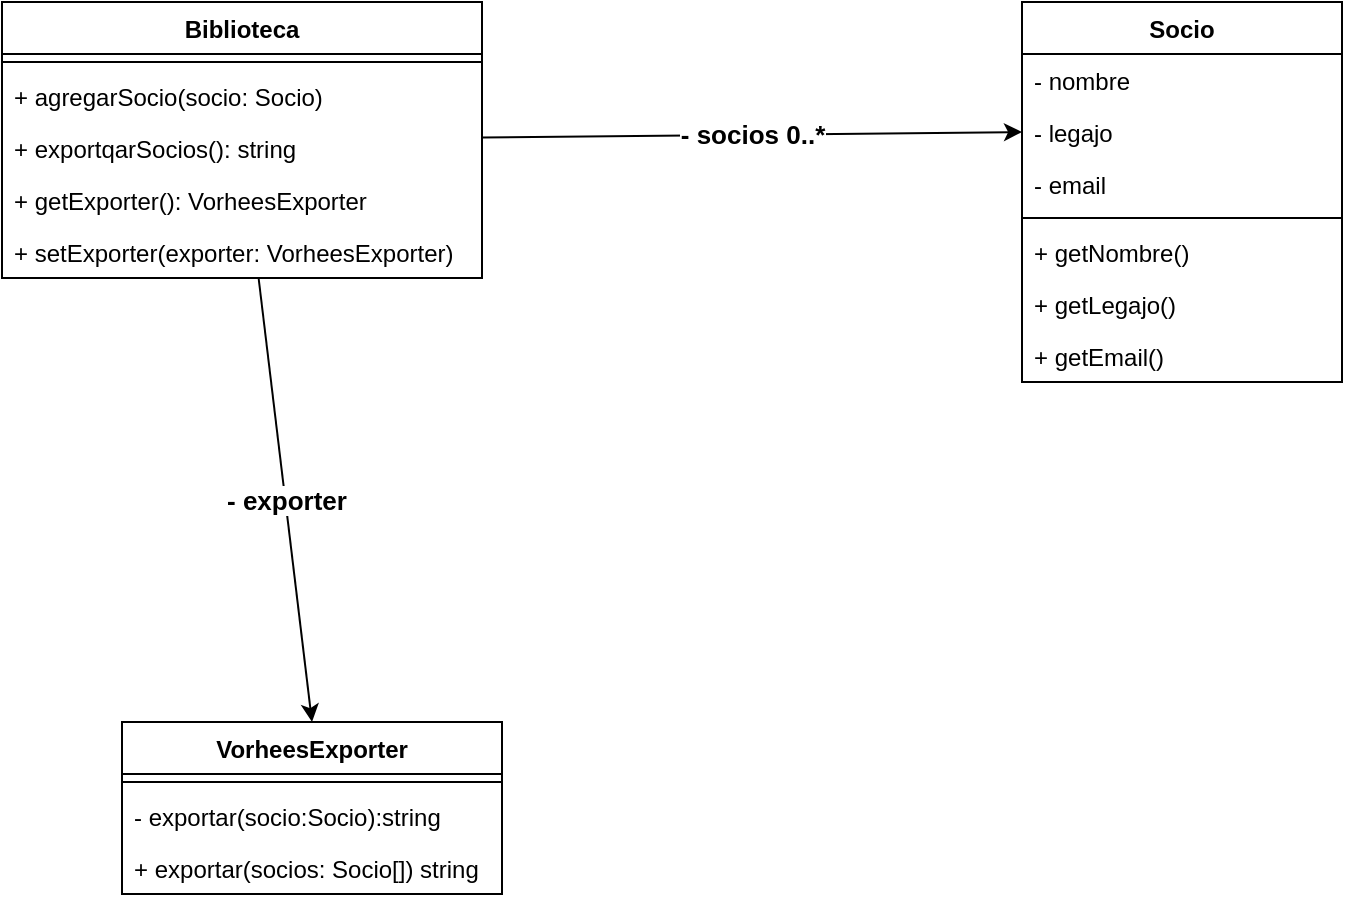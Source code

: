 <mxfile>
    <diagram id="u2wwolVqARAETb3lKkT-" name="Página-1">
        <mxGraphModel dx="644" dy="530" grid="1" gridSize="10" guides="1" tooltips="1" connect="1" arrows="1" fold="1" page="1" pageScale="1" pageWidth="827" pageHeight="1169" math="0" shadow="0">
            <root>
                <mxCell id="0"/>
                <mxCell id="1" parent="0"/>
                <mxCell id="18" value="- socios 0..*" style="edgeStyle=none;html=1;entryX=0;entryY=0.5;entryDx=0;entryDy=0;fontSize=13;fontStyle=1" parent="1" source="2" target="16" edge="1">
                    <mxGeometry relative="1" as="geometry"/>
                </mxCell>
                <mxCell id="19" value="- exporter" style="edgeStyle=none;html=1;entryX=0.5;entryY=0;entryDx=0;entryDy=0;fontSize=13;fontStyle=1" parent="1" source="2" target="6" edge="1">
                    <mxGeometry relative="1" as="geometry"/>
                </mxCell>
                <mxCell id="2" value="Biblioteca" style="swimlane;fontStyle=1;align=center;verticalAlign=top;childLayout=stackLayout;horizontal=1;startSize=26;horizontalStack=0;resizeParent=1;resizeParentMax=0;resizeLast=0;collapsible=1;marginBottom=0;fontSize=12;" parent="1" vertex="1">
                    <mxGeometry x="40" y="40" width="240" height="138" as="geometry"/>
                </mxCell>
                <mxCell id="4" value="" style="line;strokeWidth=1;fillColor=none;align=left;verticalAlign=middle;spacingTop=-1;spacingLeft=3;spacingRight=3;rotatable=0;labelPosition=right;points=[];portConstraint=eastwest;fontSize=12;" parent="2" vertex="1">
                    <mxGeometry y="26" width="240" height="8" as="geometry"/>
                </mxCell>
                <mxCell id="5" value="+ agregarSocio(socio: Socio)" style="text;strokeColor=none;fillColor=none;align=left;verticalAlign=top;spacingLeft=4;spacingRight=4;overflow=hidden;rotatable=0;points=[[0,0.5],[1,0.5]];portConstraint=eastwest;fontSize=12;" parent="2" vertex="1">
                    <mxGeometry y="34" width="240" height="26" as="geometry"/>
                </mxCell>
                <mxCell id="20" value="+ exportqarSocios(): string" style="text;strokeColor=none;fillColor=none;align=left;verticalAlign=top;spacingLeft=4;spacingRight=4;overflow=hidden;rotatable=0;points=[[0,0.5],[1,0.5]];portConstraint=eastwest;fontSize=12;" parent="2" vertex="1">
                    <mxGeometry y="60" width="240" height="26" as="geometry"/>
                </mxCell>
                <mxCell id="21" value="+ getExporter(): VorheesExporter" style="text;strokeColor=none;fillColor=none;align=left;verticalAlign=top;spacingLeft=4;spacingRight=4;overflow=hidden;rotatable=0;points=[[0,0.5],[1,0.5]];portConstraint=eastwest;fontSize=12;" parent="2" vertex="1">
                    <mxGeometry y="86" width="240" height="26" as="geometry"/>
                </mxCell>
                <mxCell id="22" value="+ setExporter(exporter: VorheesExporter)" style="text;strokeColor=none;fillColor=none;align=left;verticalAlign=top;spacingLeft=4;spacingRight=4;overflow=hidden;rotatable=0;points=[[0,0.5],[1,0.5]];portConstraint=eastwest;fontSize=12;" parent="2" vertex="1">
                    <mxGeometry y="112" width="240" height="26" as="geometry"/>
                </mxCell>
                <mxCell id="6" value="VorheesExporter" style="swimlane;fontStyle=1;align=center;verticalAlign=top;childLayout=stackLayout;horizontal=1;startSize=26;horizontalStack=0;resizeParent=1;resizeParentMax=0;resizeLast=0;collapsible=1;marginBottom=0;fontSize=12;" parent="1" vertex="1">
                    <mxGeometry x="100" y="400" width="190" height="86" as="geometry"/>
                </mxCell>
                <mxCell id="8" value="" style="line;strokeWidth=1;fillColor=none;align=left;verticalAlign=middle;spacingTop=-1;spacingLeft=3;spacingRight=3;rotatable=0;labelPosition=right;points=[];portConstraint=eastwest;fontSize=12;" parent="6" vertex="1">
                    <mxGeometry y="26" width="190" height="8" as="geometry"/>
                </mxCell>
                <mxCell id="9" value="- exportar(socio:Socio):string" style="text;strokeColor=none;fillColor=none;align=left;verticalAlign=top;spacingLeft=4;spacingRight=4;overflow=hidden;rotatable=0;points=[[0,0.5],[1,0.5]];portConstraint=eastwest;fontSize=12;" parent="6" vertex="1">
                    <mxGeometry y="34" width="190" height="26" as="geometry"/>
                </mxCell>
                <mxCell id="15" value="+ exportar(socios: Socio[]) string" style="text;strokeColor=none;fillColor=none;align=left;verticalAlign=top;spacingLeft=4;spacingRight=4;overflow=hidden;rotatable=0;points=[[0,0.5],[1,0.5]];portConstraint=eastwest;fontSize=12;" parent="6" vertex="1">
                    <mxGeometry y="60" width="190" height="26" as="geometry"/>
                </mxCell>
                <mxCell id="10" value="Socio" style="swimlane;fontStyle=1;align=center;verticalAlign=top;childLayout=stackLayout;horizontal=1;startSize=26;horizontalStack=0;resizeParent=1;resizeParentMax=0;resizeLast=0;collapsible=1;marginBottom=0;fontSize=12;" parent="1" vertex="1">
                    <mxGeometry x="550" y="40" width="160" height="190" as="geometry"/>
                </mxCell>
                <mxCell id="11" value="- nombre" style="text;strokeColor=none;fillColor=none;align=left;verticalAlign=top;spacingLeft=4;spacingRight=4;overflow=hidden;rotatable=0;points=[[0,0.5],[1,0.5]];portConstraint=eastwest;fontSize=12;" parent="10" vertex="1">
                    <mxGeometry y="26" width="160" height="26" as="geometry"/>
                </mxCell>
                <mxCell id="16" value="- legajo" style="text;strokeColor=none;fillColor=none;align=left;verticalAlign=top;spacingLeft=4;spacingRight=4;overflow=hidden;rotatable=0;points=[[0,0.5],[1,0.5]];portConstraint=eastwest;fontSize=12;" parent="10" vertex="1">
                    <mxGeometry y="52" width="160" height="26" as="geometry"/>
                </mxCell>
                <mxCell id="13" value="- email" style="text;strokeColor=none;fillColor=none;align=left;verticalAlign=top;spacingLeft=4;spacingRight=4;overflow=hidden;rotatable=0;points=[[0,0.5],[1,0.5]];portConstraint=eastwest;fontSize=12;" parent="10" vertex="1">
                    <mxGeometry y="78" width="160" height="26" as="geometry"/>
                </mxCell>
                <mxCell id="12" value="" style="line;strokeWidth=1;fillColor=none;align=left;verticalAlign=middle;spacingTop=-1;spacingLeft=3;spacingRight=3;rotatable=0;labelPosition=right;points=[];portConstraint=eastwest;fontSize=12;" parent="10" vertex="1">
                    <mxGeometry y="104" width="160" height="8" as="geometry"/>
                </mxCell>
                <mxCell id="23" value="+ getNombre()" style="text;strokeColor=none;fillColor=none;align=left;verticalAlign=top;spacingLeft=4;spacingRight=4;overflow=hidden;rotatable=0;points=[[0,0.5],[1,0.5]];portConstraint=eastwest;fontSize=12;" parent="10" vertex="1">
                    <mxGeometry y="112" width="160" height="26" as="geometry"/>
                </mxCell>
                <mxCell id="24" value="+ getLegajo()" style="text;strokeColor=none;fillColor=none;align=left;verticalAlign=top;spacingLeft=4;spacingRight=4;overflow=hidden;rotatable=0;points=[[0,0.5],[1,0.5]];portConstraint=eastwest;fontSize=12;" parent="10" vertex="1">
                    <mxGeometry y="138" width="160" height="26" as="geometry"/>
                </mxCell>
                <mxCell id="25" value="+ getEmail()" style="text;strokeColor=none;fillColor=none;align=left;verticalAlign=top;spacingLeft=4;spacingRight=4;overflow=hidden;rotatable=0;points=[[0,0.5],[1,0.5]];portConstraint=eastwest;fontSize=12;" parent="10" vertex="1">
                    <mxGeometry y="164" width="160" height="26" as="geometry"/>
                </mxCell>
            </root>
        </mxGraphModel>
    </diagram>
    <diagram id="U-AKV9pHRdxwAijXKVDc" name="Página-2">
        <mxGraphModel dx="644" dy="530" grid="1" gridSize="10" guides="1" tooltips="1" connect="1" arrows="1" fold="1" page="1" pageScale="1" pageWidth="827" pageHeight="1169" math="0" shadow="0">
            <root>
                <mxCell id="ARMddJbQPuGgVM3o0gNS-0"/>
                <mxCell id="ARMddJbQPuGgVM3o0gNS-1" parent="ARMddJbQPuGgVM3o0gNS-0"/>
                <mxCell id="jIgIupFeCMF2DxUE9KCU-28" style="edgeStyle=none;html=1;endArrow=block;endFill=0;endSize=11;entryX=0.478;entryY=1.135;entryDx=0;entryDy=0;entryPerimeter=0;" parent="ARMddJbQPuGgVM3o0gNS-1" source="jIgIupFeCMF2DxUE9KCU-19" target="dZUBDx8BrvBs0M9-IEx3-11" edge="1">
                    <mxGeometry relative="1" as="geometry">
                        <mxPoint x="187.528" y="376" as="targetPoint"/>
                    </mxGeometry>
                </mxCell>
                <mxCell id="8zDMZIuEjyAzHtf3uXkh-4" style="edgeStyle=none;html=1;entryX=0;entryY=0.25;entryDx=0;entryDy=0;" parent="ARMddJbQPuGgVM3o0gNS-1" source="jIgIupFeCMF2DxUE9KCU-19" target="8zDMZIuEjyAzHtf3uXkh-0" edge="1">
                    <mxGeometry relative="1" as="geometry"/>
                </mxCell>
                <mxCell id="jIgIupFeCMF2DxUE9KCU-19" value="&lt;&lt;adapter&gt;&gt;&#10;JSONAdapter" style="swimlane;fontStyle=1;align=center;verticalAlign=top;childLayout=stackLayout;horizontal=1;startSize=40;horizontalStack=0;resizeParent=1;resizeParentMax=0;resizeLast=0;collapsible=1;marginBottom=0;" parent="ARMddJbQPuGgVM3o0gNS-1" vertex="1">
                    <mxGeometry x="60" y="440" width="260" height="100" as="geometry"/>
                </mxCell>
                <mxCell id="jIgIupFeCMF2DxUE9KCU-21" value="" style="line;strokeWidth=1;fillColor=none;align=left;verticalAlign=middle;spacingTop=-1;spacingLeft=3;spacingRight=3;rotatable=0;labelPosition=right;points=[];portConstraint=eastwest;" parent="jIgIupFeCMF2DxUE9KCU-19" vertex="1">
                    <mxGeometry y="40" width="260" height="8" as="geometry"/>
                </mxCell>
                <mxCell id="-jp-h8Isy5gx-Tryq9v--0" value="- exportar(socio:Socio):string" style="text;strokeColor=none;fillColor=none;align=left;verticalAlign=top;spacingLeft=4;spacingRight=4;overflow=hidden;rotatable=0;points=[[0,0.5],[1,0.5]];portConstraint=eastwest;" parent="jIgIupFeCMF2DxUE9KCU-19" vertex="1">
                    <mxGeometry y="48" width="260" height="26" as="geometry"/>
                </mxCell>
                <mxCell id="jIgIupFeCMF2DxUE9KCU-23" value="+ exportar(socios: Socio[]) : string" style="text;strokeColor=none;fillColor=none;align=left;verticalAlign=top;spacingLeft=4;spacingRight=4;overflow=hidden;rotatable=0;points=[[0,0.5],[1,0.5]];portConstraint=eastwest;" parent="jIgIupFeCMF2DxUE9KCU-19" vertex="1">
                    <mxGeometry y="74" width="260" height="26" as="geometry"/>
                </mxCell>
                <mxCell id="8zDMZIuEjyAzHtf3uXkh-0" value="&lt;&lt;adaptee&gt;&gt;&#10;JSON.simple&#10;" style="swimlane;fontStyle=1;align=center;verticalAlign=top;childLayout=stackLayout;horizontal=1;startSize=34;horizontalStack=0;resizeParent=1;resizeParentMax=0;resizeLast=0;collapsible=1;marginBottom=0;" parent="ARMddJbQPuGgVM3o0gNS-1" vertex="1">
                    <mxGeometry x="430" y="469" width="260" height="42" as="geometry"/>
                </mxCell>
                <mxCell id="8zDMZIuEjyAzHtf3uXkh-1" value="" style="line;strokeWidth=1;fillColor=none;align=left;verticalAlign=middle;spacingTop=-1;spacingLeft=3;spacingRight=3;rotatable=0;labelPosition=right;points=[];portConstraint=eastwest;" parent="8zDMZIuEjyAzHtf3uXkh-0" vertex="1">
                    <mxGeometry y="34" width="260" height="8" as="geometry"/>
                </mxCell>
                <mxCell id="dZUBDx8BrvBs0M9-IEx3-0" value="- socios 0..*" style="edgeStyle=none;html=1;entryX=0;entryY=0.5;entryDx=0;entryDy=0;fontSize=13;fontStyle=1" parent="ARMddJbQPuGgVM3o0gNS-1" source="dZUBDx8BrvBs0M9-IEx3-2" target="dZUBDx8BrvBs0M9-IEx3-14" edge="1">
                    <mxGeometry relative="1" as="geometry"/>
                </mxCell>
                <mxCell id="dZUBDx8BrvBs0M9-IEx3-1" value="- exporter" style="edgeStyle=none;html=1;entryX=0.5;entryY=0;entryDx=0;entryDy=0;fontSize=13;fontStyle=1" parent="ARMddJbQPuGgVM3o0gNS-1" source="dZUBDx8BrvBs0M9-IEx3-2" target="dZUBDx8BrvBs0M9-IEx3-8" edge="1">
                    <mxGeometry relative="1" as="geometry"/>
                </mxCell>
                <mxCell id="dZUBDx8BrvBs0M9-IEx3-2" value="&lt;&lt;client&gt;&gt;&#10;Biblioteca" style="swimlane;fontStyle=1;align=center;verticalAlign=top;childLayout=stackLayout;horizontal=1;startSize=40;horizontalStack=0;resizeParent=1;resizeParentMax=0;resizeLast=0;collapsible=1;marginBottom=0;fontSize=12;" parent="ARMddJbQPuGgVM3o0gNS-1" vertex="1">
                    <mxGeometry x="30" y="10" width="240" height="152" as="geometry"/>
                </mxCell>
                <mxCell id="dZUBDx8BrvBs0M9-IEx3-3" value="" style="line;strokeWidth=1;fillColor=none;align=left;verticalAlign=middle;spacingTop=-1;spacingLeft=3;spacingRight=3;rotatable=0;labelPosition=right;points=[];portConstraint=eastwest;fontSize=12;" parent="dZUBDx8BrvBs0M9-IEx3-2" vertex="1">
                    <mxGeometry y="40" width="240" height="8" as="geometry"/>
                </mxCell>
                <mxCell id="dZUBDx8BrvBs0M9-IEx3-4" value="+ agregarSocio(socio: Socio)" style="text;strokeColor=none;fillColor=none;align=left;verticalAlign=top;spacingLeft=4;spacingRight=4;overflow=hidden;rotatable=0;points=[[0,0.5],[1,0.5]];portConstraint=eastwest;fontSize=12;" parent="dZUBDx8BrvBs0M9-IEx3-2" vertex="1">
                    <mxGeometry y="48" width="240" height="26" as="geometry"/>
                </mxCell>
                <mxCell id="dZUBDx8BrvBs0M9-IEx3-5" value="+ exportqarSocios(): string" style="text;strokeColor=none;fillColor=none;align=left;verticalAlign=top;spacingLeft=4;spacingRight=4;overflow=hidden;rotatable=0;points=[[0,0.5],[1,0.5]];portConstraint=eastwest;fontSize=12;" parent="dZUBDx8BrvBs0M9-IEx3-2" vertex="1">
                    <mxGeometry y="74" width="240" height="26" as="geometry"/>
                </mxCell>
                <mxCell id="dZUBDx8BrvBs0M9-IEx3-6" value="+ getExporter(): VorheesExporter" style="text;strokeColor=none;fillColor=none;align=left;verticalAlign=top;spacingLeft=4;spacingRight=4;overflow=hidden;rotatable=0;points=[[0,0.5],[1,0.5]];portConstraint=eastwest;fontSize=12;" parent="dZUBDx8BrvBs0M9-IEx3-2" vertex="1">
                    <mxGeometry y="100" width="240" height="26" as="geometry"/>
                </mxCell>
                <mxCell id="dZUBDx8BrvBs0M9-IEx3-7" value="+ setExporter(exporter: VorheesExporter)" style="text;strokeColor=none;fillColor=none;align=left;verticalAlign=top;spacingLeft=4;spacingRight=4;overflow=hidden;rotatable=0;points=[[0,0.5],[1,0.5]];portConstraint=eastwest;fontSize=12;" parent="dZUBDx8BrvBs0M9-IEx3-2" vertex="1">
                    <mxGeometry y="126" width="240" height="26" as="geometry"/>
                </mxCell>
                <mxCell id="dZUBDx8BrvBs0M9-IEx3-8" value="&lt;&lt;target&gt;&gt;&#10;VorheesExporter" style="swimlane;fontStyle=1;align=center;verticalAlign=top;childLayout=stackLayout;horizontal=1;startSize=50;horizontalStack=0;resizeParent=1;resizeParentMax=0;resizeLast=0;collapsible=1;marginBottom=0;fontSize=12;" parent="ARMddJbQPuGgVM3o0gNS-1" vertex="1">
                    <mxGeometry x="100" y="290" width="190" height="110" as="geometry"/>
                </mxCell>
                <mxCell id="dZUBDx8BrvBs0M9-IEx3-9" value="" style="line;strokeWidth=1;fillColor=none;align=left;verticalAlign=middle;spacingTop=-1;spacingLeft=3;spacingRight=3;rotatable=0;labelPosition=right;points=[];portConstraint=eastwest;fontSize=12;" parent="dZUBDx8BrvBs0M9-IEx3-8" vertex="1">
                    <mxGeometry y="50" width="190" height="8" as="geometry"/>
                </mxCell>
                <mxCell id="dZUBDx8BrvBs0M9-IEx3-10" value="- exportar(socio:Socio):string" style="text;strokeColor=none;fillColor=none;align=left;verticalAlign=top;spacingLeft=4;spacingRight=4;overflow=hidden;rotatable=0;points=[[0,0.5],[1,0.5]];portConstraint=eastwest;fontSize=12;" parent="dZUBDx8BrvBs0M9-IEx3-8" vertex="1">
                    <mxGeometry y="58" width="190" height="26" as="geometry"/>
                </mxCell>
                <mxCell id="dZUBDx8BrvBs0M9-IEx3-11" value="+ exportar(socios: Socio[]) string" style="text;strokeColor=none;fillColor=none;align=left;verticalAlign=top;spacingLeft=4;spacingRight=4;overflow=hidden;rotatable=0;points=[[0,0.5],[1,0.5]];portConstraint=eastwest;fontSize=12;" parent="dZUBDx8BrvBs0M9-IEx3-8" vertex="1">
                    <mxGeometry y="84" width="190" height="26" as="geometry"/>
                </mxCell>
                <mxCell id="dZUBDx8BrvBs0M9-IEx3-12" value="Socio" style="swimlane;fontStyle=1;align=center;verticalAlign=top;childLayout=stackLayout;horizontal=1;startSize=26;horizontalStack=0;resizeParent=1;resizeParentMax=0;resizeLast=0;collapsible=1;marginBottom=0;fontSize=12;" parent="ARMddJbQPuGgVM3o0gNS-1" vertex="1">
                    <mxGeometry x="540" y="10" width="160" height="190" as="geometry"/>
                </mxCell>
                <mxCell id="dZUBDx8BrvBs0M9-IEx3-13" value="- nombre" style="text;strokeColor=none;fillColor=none;align=left;verticalAlign=top;spacingLeft=4;spacingRight=4;overflow=hidden;rotatable=0;points=[[0,0.5],[1,0.5]];portConstraint=eastwest;fontSize=12;" parent="dZUBDx8BrvBs0M9-IEx3-12" vertex="1">
                    <mxGeometry y="26" width="160" height="26" as="geometry"/>
                </mxCell>
                <mxCell id="dZUBDx8BrvBs0M9-IEx3-14" value="- legajo" style="text;strokeColor=none;fillColor=none;align=left;verticalAlign=top;spacingLeft=4;spacingRight=4;overflow=hidden;rotatable=0;points=[[0,0.5],[1,0.5]];portConstraint=eastwest;fontSize=12;" parent="dZUBDx8BrvBs0M9-IEx3-12" vertex="1">
                    <mxGeometry y="52" width="160" height="26" as="geometry"/>
                </mxCell>
                <mxCell id="dZUBDx8BrvBs0M9-IEx3-15" value="- email" style="text;strokeColor=none;fillColor=none;align=left;verticalAlign=top;spacingLeft=4;spacingRight=4;overflow=hidden;rotatable=0;points=[[0,0.5],[1,0.5]];portConstraint=eastwest;fontSize=12;" parent="dZUBDx8BrvBs0M9-IEx3-12" vertex="1">
                    <mxGeometry y="78" width="160" height="26" as="geometry"/>
                </mxCell>
                <mxCell id="dZUBDx8BrvBs0M9-IEx3-16" value="" style="line;strokeWidth=1;fillColor=none;align=left;verticalAlign=middle;spacingTop=-1;spacingLeft=3;spacingRight=3;rotatable=0;labelPosition=right;points=[];portConstraint=eastwest;fontSize=12;" parent="dZUBDx8BrvBs0M9-IEx3-12" vertex="1">
                    <mxGeometry y="104" width="160" height="8" as="geometry"/>
                </mxCell>
                <mxCell id="dZUBDx8BrvBs0M9-IEx3-17" value="+ getNombre()" style="text;strokeColor=none;fillColor=none;align=left;verticalAlign=top;spacingLeft=4;spacingRight=4;overflow=hidden;rotatable=0;points=[[0,0.5],[1,0.5]];portConstraint=eastwest;fontSize=12;" parent="dZUBDx8BrvBs0M9-IEx3-12" vertex="1">
                    <mxGeometry y="112" width="160" height="26" as="geometry"/>
                </mxCell>
                <mxCell id="dZUBDx8BrvBs0M9-IEx3-18" value="+ getLegajo()" style="text;strokeColor=none;fillColor=none;align=left;verticalAlign=top;spacingLeft=4;spacingRight=4;overflow=hidden;rotatable=0;points=[[0,0.5],[1,0.5]];portConstraint=eastwest;fontSize=12;" parent="dZUBDx8BrvBs0M9-IEx3-12" vertex="1">
                    <mxGeometry y="138" width="160" height="26" as="geometry"/>
                </mxCell>
                <mxCell id="dZUBDx8BrvBs0M9-IEx3-19" value="+ getEmail()" style="text;strokeColor=none;fillColor=none;align=left;verticalAlign=top;spacingLeft=4;spacingRight=4;overflow=hidden;rotatable=0;points=[[0,0.5],[1,0.5]];portConstraint=eastwest;fontSize=12;" parent="dZUBDx8BrvBs0M9-IEx3-12" vertex="1">
                    <mxGeometry y="164" width="160" height="26" as="geometry"/>
                </mxCell>
            </root>
        </mxGraphModel>
    </diagram>
    <diagram id="AuMihVQFaN1xH3O1F_mt" name="Página-3">
        <mxGraphModel dx="883" dy="530" grid="1" gridSize="10" guides="1" tooltips="1" connect="1" arrows="1" fold="1" page="1" pageScale="1" pageWidth="827" pageHeight="1169" math="0" shadow="0">
            <root>
                <mxCell id="6VugFxx_k9_ZybhpSdYj-0"/>
                <mxCell id="6VugFxx_k9_ZybhpSdYj-1" parent="6VugFxx_k9_ZybhpSdYj-0"/>
                <mxCell id="6VugFxx_k9_ZybhpSdYj-2" value="- socios 0..*" style="edgeStyle=none;html=1;entryX=0;entryY=0.5;entryDx=0;entryDy=0;" parent="6VugFxx_k9_ZybhpSdYj-1" source="6VugFxx_k9_ZybhpSdYj-4" target="6VugFxx_k9_ZybhpSdYj-17" edge="1">
                    <mxGeometry relative="1" as="geometry"/>
                </mxCell>
                <mxCell id="6VugFxx_k9_ZybhpSdYj-3" value="- exporter" style="edgeStyle=none;html=1;entryX=0.5;entryY=0;entryDx=0;entryDy=0;" parent="6VugFxx_k9_ZybhpSdYj-1" source="6VugFxx_k9_ZybhpSdYj-4" target="6VugFxx_k9_ZybhpSdYj-25" edge="1">
                    <mxGeometry relative="1" as="geometry"/>
                </mxCell>
                <mxCell id="6VugFxx_k9_ZybhpSdYj-4" value="&lt;&lt;client&gt;&gt;&#10;Biblioteca" style="swimlane;fontStyle=1;align=center;verticalAlign=top;childLayout=stackLayout;horizontal=1;startSize=40;horizontalStack=0;resizeParent=1;resizeParentMax=0;resizeLast=0;collapsible=1;marginBottom=0;" parent="6VugFxx_k9_ZybhpSdYj-1" vertex="1">
                    <mxGeometry x="40" y="40" width="240" height="152" as="geometry"/>
                </mxCell>
                <mxCell id="6VugFxx_k9_ZybhpSdYj-6" value="" style="line;strokeWidth=1;fillColor=none;align=left;verticalAlign=middle;spacingTop=-1;spacingLeft=3;spacingRight=3;rotatable=0;labelPosition=right;points=[];portConstraint=eastwest;" parent="6VugFxx_k9_ZybhpSdYj-4" vertex="1">
                    <mxGeometry y="40" width="240" height="8" as="geometry"/>
                </mxCell>
                <mxCell id="6VugFxx_k9_ZybhpSdYj-7" value="+ agregarSocio(socio: Socio)" style="text;strokeColor=none;fillColor=none;align=left;verticalAlign=top;spacingLeft=4;spacingRight=4;overflow=hidden;rotatable=0;points=[[0,0.5],[1,0.5]];portConstraint=eastwest;" parent="6VugFxx_k9_ZybhpSdYj-4" vertex="1">
                    <mxGeometry y="48" width="240" height="26" as="geometry"/>
                </mxCell>
                <mxCell id="6VugFxx_k9_ZybhpSdYj-8" value="+ exportqarSocios(): string" style="text;strokeColor=none;fillColor=none;align=left;verticalAlign=top;spacingLeft=4;spacingRight=4;overflow=hidden;rotatable=0;points=[[0,0.5],[1,0.5]];portConstraint=eastwest;" parent="6VugFxx_k9_ZybhpSdYj-4" vertex="1">
                    <mxGeometry y="74" width="240" height="26" as="geometry"/>
                </mxCell>
                <mxCell id="6VugFxx_k9_ZybhpSdYj-9" value="+ getExporter(): VorheesExporter" style="text;strokeColor=none;fillColor=none;align=left;verticalAlign=top;spacingLeft=4;spacingRight=4;overflow=hidden;rotatable=0;points=[[0,0.5],[1,0.5]];portConstraint=eastwest;" parent="6VugFxx_k9_ZybhpSdYj-4" vertex="1">
                    <mxGeometry y="100" width="240" height="26" as="geometry"/>
                </mxCell>
                <mxCell id="6VugFxx_k9_ZybhpSdYj-10" value="+ setExporter(exporter: VorheesExporter)" style="text;strokeColor=none;fillColor=none;align=left;verticalAlign=top;spacingLeft=4;spacingRight=4;overflow=hidden;rotatable=0;points=[[0,0.5],[1,0.5]];portConstraint=eastwest;" parent="6VugFxx_k9_ZybhpSdYj-4" vertex="1">
                    <mxGeometry y="126" width="240" height="26" as="geometry"/>
                </mxCell>
                <mxCell id="vioCRKLANNzqf8_XyFKr-1" style="edgeStyle=none;html=1;fontSize=12;endArrow=block;endFill=0;endSize=12;exitX=0.5;exitY=0;exitDx=0;exitDy=0;entryX=0.313;entryY=1.087;entryDx=0;entryDy=0;entryPerimeter=0;" parent="6VugFxx_k9_ZybhpSdYj-1" source="6VugFxx_k9_ZybhpSdYj-11" edge="1">
                    <mxGeometry relative="1" as="geometry">
                        <mxPoint x="331.38" y="356.262" as="targetPoint"/>
                    </mxGeometry>
                </mxCell>
                <mxCell id="6VugFxx_k9_ZybhpSdYj-11" value="VorheesExporter" style="swimlane;fontStyle=1;align=center;verticalAlign=top;childLayout=stackLayout;horizontal=1;startSize=26;horizontalStack=0;resizeParent=1;resizeParentMax=0;resizeLast=0;collapsible=1;marginBottom=0;" parent="6VugFxx_k9_ZybhpSdYj-1" vertex="1">
                    <mxGeometry x="20" y="436" width="190" height="86" as="geometry"/>
                </mxCell>
                <mxCell id="6VugFxx_k9_ZybhpSdYj-12" value="" style="line;strokeWidth=1;fillColor=none;align=left;verticalAlign=middle;spacingTop=-1;spacingLeft=3;spacingRight=3;rotatable=0;labelPosition=right;points=[];portConstraint=eastwest;" parent="6VugFxx_k9_ZybhpSdYj-11" vertex="1">
                    <mxGeometry y="26" width="190" height="8" as="geometry"/>
                </mxCell>
                <mxCell id="6VugFxx_k9_ZybhpSdYj-13" value="- exportar(socio:Socio):string" style="text;strokeColor=none;fillColor=none;align=left;verticalAlign=top;spacingLeft=4;spacingRight=4;overflow=hidden;rotatable=0;points=[[0,0.5],[1,0.5]];portConstraint=eastwest;" parent="6VugFxx_k9_ZybhpSdYj-11" vertex="1">
                    <mxGeometry y="34" width="190" height="26" as="geometry"/>
                </mxCell>
                <mxCell id="6VugFxx_k9_ZybhpSdYj-14" value="+ exportar(socios: Socio[]) string" style="text;strokeColor=none;fillColor=none;align=left;verticalAlign=top;spacingLeft=4;spacingRight=4;overflow=hidden;rotatable=0;points=[[0,0.5],[1,0.5]];portConstraint=eastwest;" parent="6VugFxx_k9_ZybhpSdYj-11" vertex="1">
                    <mxGeometry y="60" width="190" height="26" as="geometry"/>
                </mxCell>
                <mxCell id="6VugFxx_k9_ZybhpSdYj-15" value="Socio" style="swimlane;fontStyle=1;align=center;verticalAlign=top;childLayout=stackLayout;horizontal=1;startSize=26;horizontalStack=0;resizeParent=1;resizeParentMax=0;resizeLast=0;collapsible=1;marginBottom=0;" parent="6VugFxx_k9_ZybhpSdYj-1" vertex="1">
                    <mxGeometry x="420" y="60" width="160" height="112" as="geometry"/>
                </mxCell>
                <mxCell id="6VugFxx_k9_ZybhpSdYj-16" value="- nombre" style="text;strokeColor=none;fillColor=none;align=left;verticalAlign=top;spacingLeft=4;spacingRight=4;overflow=hidden;rotatable=0;points=[[0,0.5],[1,0.5]];portConstraint=eastwest;" parent="6VugFxx_k9_ZybhpSdYj-15" vertex="1">
                    <mxGeometry y="26" width="160" height="26" as="geometry"/>
                </mxCell>
                <mxCell id="6VugFxx_k9_ZybhpSdYj-17" value="- legajo" style="text;strokeColor=none;fillColor=none;align=left;verticalAlign=top;spacingLeft=4;spacingRight=4;overflow=hidden;rotatable=0;points=[[0,0.5],[1,0.5]];portConstraint=eastwest;" parent="6VugFxx_k9_ZybhpSdYj-15" vertex="1">
                    <mxGeometry y="52" width="160" height="26" as="geometry"/>
                </mxCell>
                <mxCell id="6VugFxx_k9_ZybhpSdYj-18" value="- email" style="text;strokeColor=none;fillColor=none;align=left;verticalAlign=top;spacingLeft=4;spacingRight=4;overflow=hidden;rotatable=0;points=[[0,0.5],[1,0.5]];portConstraint=eastwest;" parent="6VugFxx_k9_ZybhpSdYj-15" vertex="1">
                    <mxGeometry y="78" width="160" height="26" as="geometry"/>
                </mxCell>
                <mxCell id="6VugFxx_k9_ZybhpSdYj-19" value="" style="line;strokeWidth=1;fillColor=none;align=left;verticalAlign=middle;spacingTop=-1;spacingLeft=3;spacingRight=3;rotatable=0;labelPosition=right;points=[];portConstraint=eastwest;" parent="6VugFxx_k9_ZybhpSdYj-15" vertex="1">
                    <mxGeometry y="104" width="160" height="8" as="geometry"/>
                </mxCell>
                <mxCell id="vioCRKLANNzqf8_XyFKr-0" style="edgeStyle=none;html=1;entryX=0.437;entryY=1.087;entryDx=0;entryDy=0;entryPerimeter=0;fontSize=12;endArrow=block;endFill=0;endSize=12;" parent="6VugFxx_k9_ZybhpSdYj-1" source="6VugFxx_k9_ZybhpSdYj-22" edge="1">
                    <mxGeometry relative="1" as="geometry">
                        <mxPoint x="363.62" y="356.262" as="targetPoint"/>
                    </mxGeometry>
                </mxCell>
                <mxCell id="_6OZpH69J-OEpRvtIhqR-6" style="edgeStyle=none;html=1;entryX=0.5;entryY=0;entryDx=0;entryDy=0;" parent="6VugFxx_k9_ZybhpSdYj-1" source="6VugFxx_k9_ZybhpSdYj-22" target="_6OZpH69J-OEpRvtIhqR-3" edge="1">
                    <mxGeometry relative="1" as="geometry"/>
                </mxCell>
                <mxCell id="6VugFxx_k9_ZybhpSdYj-22" value="&lt;&lt;adapter&gt;&gt;&#10;JSONAdapter" style="swimlane;fontStyle=1;align=center;verticalAlign=top;childLayout=stackLayout;horizontal=1;startSize=40;horizontalStack=0;resizeParent=1;resizeParentMax=0;resizeLast=0;collapsible=1;marginBottom=0;" parent="6VugFxx_k9_ZybhpSdYj-1" vertex="1">
                    <mxGeometry x="275" y="450" width="200" height="48" as="geometry"/>
                </mxCell>
                <mxCell id="6VugFxx_k9_ZybhpSdYj-23" value="" style="line;strokeWidth=1;fillColor=none;align=left;verticalAlign=middle;spacingTop=-1;spacingLeft=3;spacingRight=3;rotatable=0;labelPosition=right;points=[];portConstraint=eastwest;" parent="6VugFxx_k9_ZybhpSdYj-22" vertex="1">
                    <mxGeometry y="40" width="200" height="8" as="geometry"/>
                </mxCell>
                <mxCell id="6VugFxx_k9_ZybhpSdYj-25" value="&lt;&lt;interface/target&gt;&gt;&#10;Exporter&#10;" style="swimlane;fontStyle=1;align=center;verticalAlign=top;childLayout=stackLayout;horizontal=1;startSize=40;horizontalStack=0;resizeParent=1;resizeParentMax=0;resizeLast=0;collapsible=1;marginBottom=0;" parent="6VugFxx_k9_ZybhpSdYj-1" vertex="1">
                    <mxGeometry x="250" y="280" width="260" height="74" as="geometry"/>
                </mxCell>
                <mxCell id="6VugFxx_k9_ZybhpSdYj-27" value="" style="line;strokeWidth=1;fillColor=none;align=left;verticalAlign=middle;spacingTop=-1;spacingLeft=3;spacingRight=3;rotatable=0;labelPosition=right;points=[];portConstraint=eastwest;" parent="6VugFxx_k9_ZybhpSdYj-25" vertex="1">
                    <mxGeometry y="40" width="260" height="8" as="geometry"/>
                </mxCell>
                <mxCell id="6VugFxx_k9_ZybhpSdYj-24" value="+ exportar(socios: Socio[]) : string" style="text;strokeColor=none;fillColor=none;align=left;verticalAlign=top;spacingLeft=4;spacingRight=4;overflow=hidden;rotatable=0;points=[[0,0.5],[1,0.5]];portConstraint=eastwest;" parent="6VugFxx_k9_ZybhpSdYj-25" vertex="1">
                    <mxGeometry y="48" width="260" height="26" as="geometry"/>
                </mxCell>
                <mxCell id="vioCRKLANNzqf8_XyFKr-6" style="edgeStyle=none;html=1;fontSize=12;endArrow=block;endFill=0;endSize=12;" parent="6VugFxx_k9_ZybhpSdYj-1" source="vioCRKLANNzqf8_XyFKr-2" edge="1">
                    <mxGeometry relative="1" as="geometry">
                        <mxPoint x="397.943" y="354" as="targetPoint"/>
                    </mxGeometry>
                </mxCell>
                <mxCell id="_6OZpH69J-OEpRvtIhqR-7" style="edgeStyle=none;html=1;entryX=0.5;entryY=0;entryDx=0;entryDy=0;" parent="6VugFxx_k9_ZybhpSdYj-1" source="vioCRKLANNzqf8_XyFKr-2" target="_6OZpH69J-OEpRvtIhqR-1" edge="1">
                    <mxGeometry relative="1" as="geometry"/>
                </mxCell>
                <mxCell id="vioCRKLANNzqf8_XyFKr-2" value="&lt;&lt;adapter&gt;&gt;&#10;JacksonAdapter" style="swimlane;fontStyle=1;align=center;verticalAlign=top;childLayout=stackLayout;horizontal=1;startSize=34;horizontalStack=0;resizeParent=1;resizeParentMax=0;resizeLast=0;collapsible=1;marginBottom=0;" parent="6VugFxx_k9_ZybhpSdYj-1" vertex="1">
                    <mxGeometry x="560" y="436" width="190" height="42" as="geometry"/>
                </mxCell>
                <mxCell id="vioCRKLANNzqf8_XyFKr-3" value="" style="line;strokeWidth=1;fillColor=none;align=left;verticalAlign=middle;spacingTop=-1;spacingLeft=3;spacingRight=3;rotatable=0;labelPosition=right;points=[];portConstraint=eastwest;" parent="vioCRKLANNzqf8_XyFKr-2" vertex="1">
                    <mxGeometry y="34" width="190" height="8" as="geometry"/>
                </mxCell>
                <mxCell id="_6OZpH69J-OEpRvtIhqR-1" value="Jackson" style="swimlane;fontStyle=1;align=center;verticalAlign=top;childLayout=stackLayout;horizontal=1;startSize=26;horizontalStack=0;resizeParent=1;resizeParentMax=0;resizeLast=0;collapsible=1;marginBottom=0;" parent="6VugFxx_k9_ZybhpSdYj-1" vertex="1">
                    <mxGeometry x="550" y="600" width="190" height="34" as="geometry"/>
                </mxCell>
                <mxCell id="_6OZpH69J-OEpRvtIhqR-2" value="" style="line;strokeWidth=1;fillColor=none;align=left;verticalAlign=middle;spacingTop=-1;spacingLeft=3;spacingRight=3;rotatable=0;labelPosition=right;points=[];portConstraint=eastwest;" parent="_6OZpH69J-OEpRvtIhqR-1" vertex="1">
                    <mxGeometry y="26" width="190" height="8" as="geometry"/>
                </mxCell>
                <mxCell id="_6OZpH69J-OEpRvtIhqR-3" value="JSON.simple" style="swimlane;fontStyle=1;align=center;verticalAlign=top;childLayout=stackLayout;horizontal=1;startSize=26;horizontalStack=0;resizeParent=1;resizeParentMax=0;resizeLast=0;collapsible=1;marginBottom=0;" parent="6VugFxx_k9_ZybhpSdYj-1" vertex="1">
                    <mxGeometry x="285" y="610" width="190" height="34" as="geometry"/>
                </mxCell>
                <mxCell id="_6OZpH69J-OEpRvtIhqR-4" value="" style="line;strokeWidth=1;fillColor=none;align=left;verticalAlign=middle;spacingTop=-1;spacingLeft=3;spacingRight=3;rotatable=0;labelPosition=right;points=[];portConstraint=eastwest;" parent="_6OZpH69J-OEpRvtIhqR-3" vertex="1">
                    <mxGeometry y="26" width="190" height="8" as="geometry"/>
                </mxCell>
            </root>
        </mxGraphModel>
    </diagram>
</mxfile>